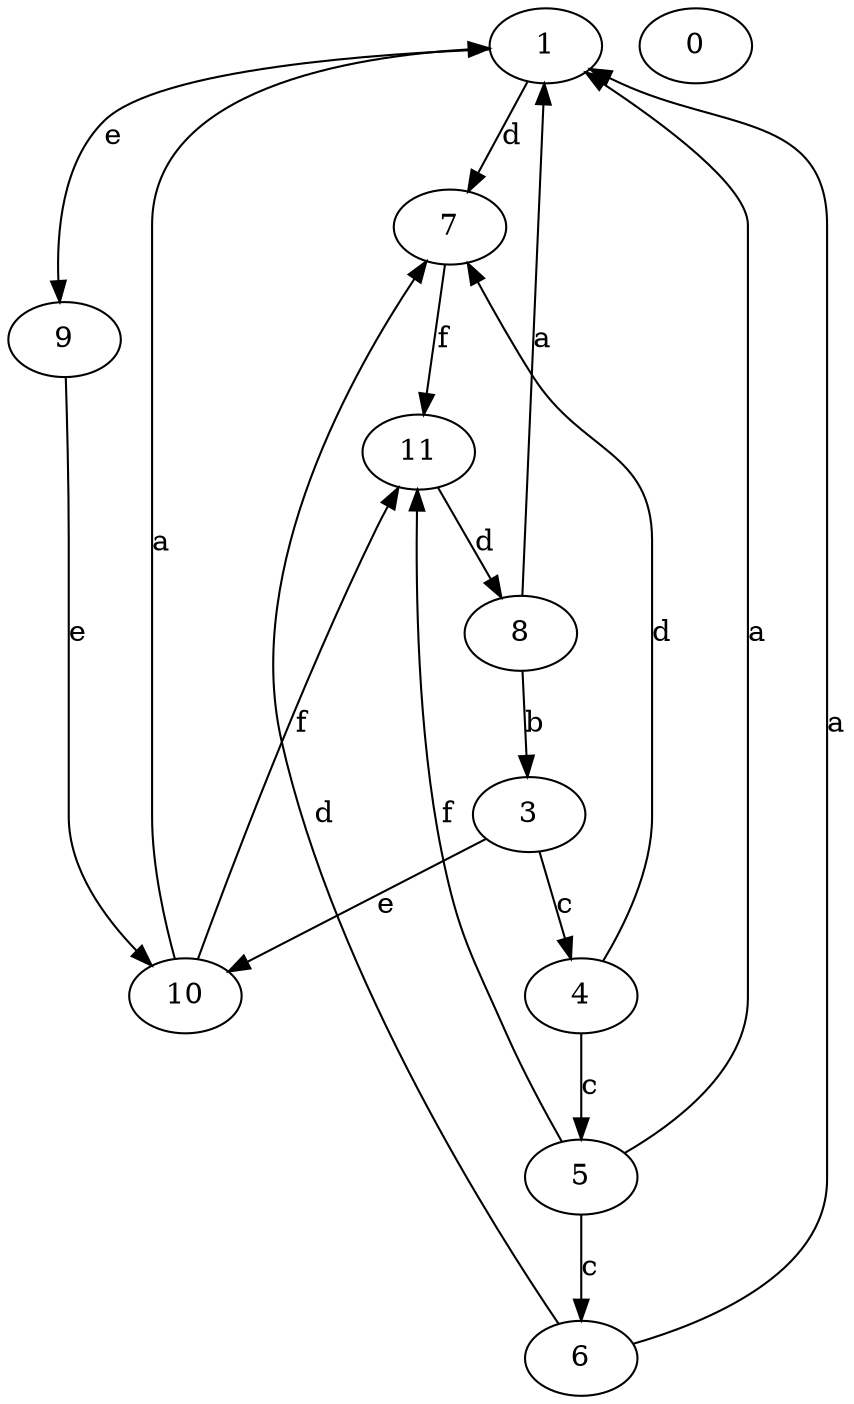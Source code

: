 strict digraph  {
1;
3;
4;
5;
6;
7;
8;
0;
9;
10;
11;
1 -> 7  [label=d];
1 -> 9  [label=e];
3 -> 4  [label=c];
3 -> 10  [label=e];
4 -> 5  [label=c];
4 -> 7  [label=d];
5 -> 1  [label=a];
5 -> 6  [label=c];
5 -> 11  [label=f];
6 -> 1  [label=a];
6 -> 7  [label=d];
7 -> 11  [label=f];
8 -> 1  [label=a];
8 -> 3  [label=b];
9 -> 10  [label=e];
10 -> 1  [label=a];
10 -> 11  [label=f];
11 -> 8  [label=d];
}
